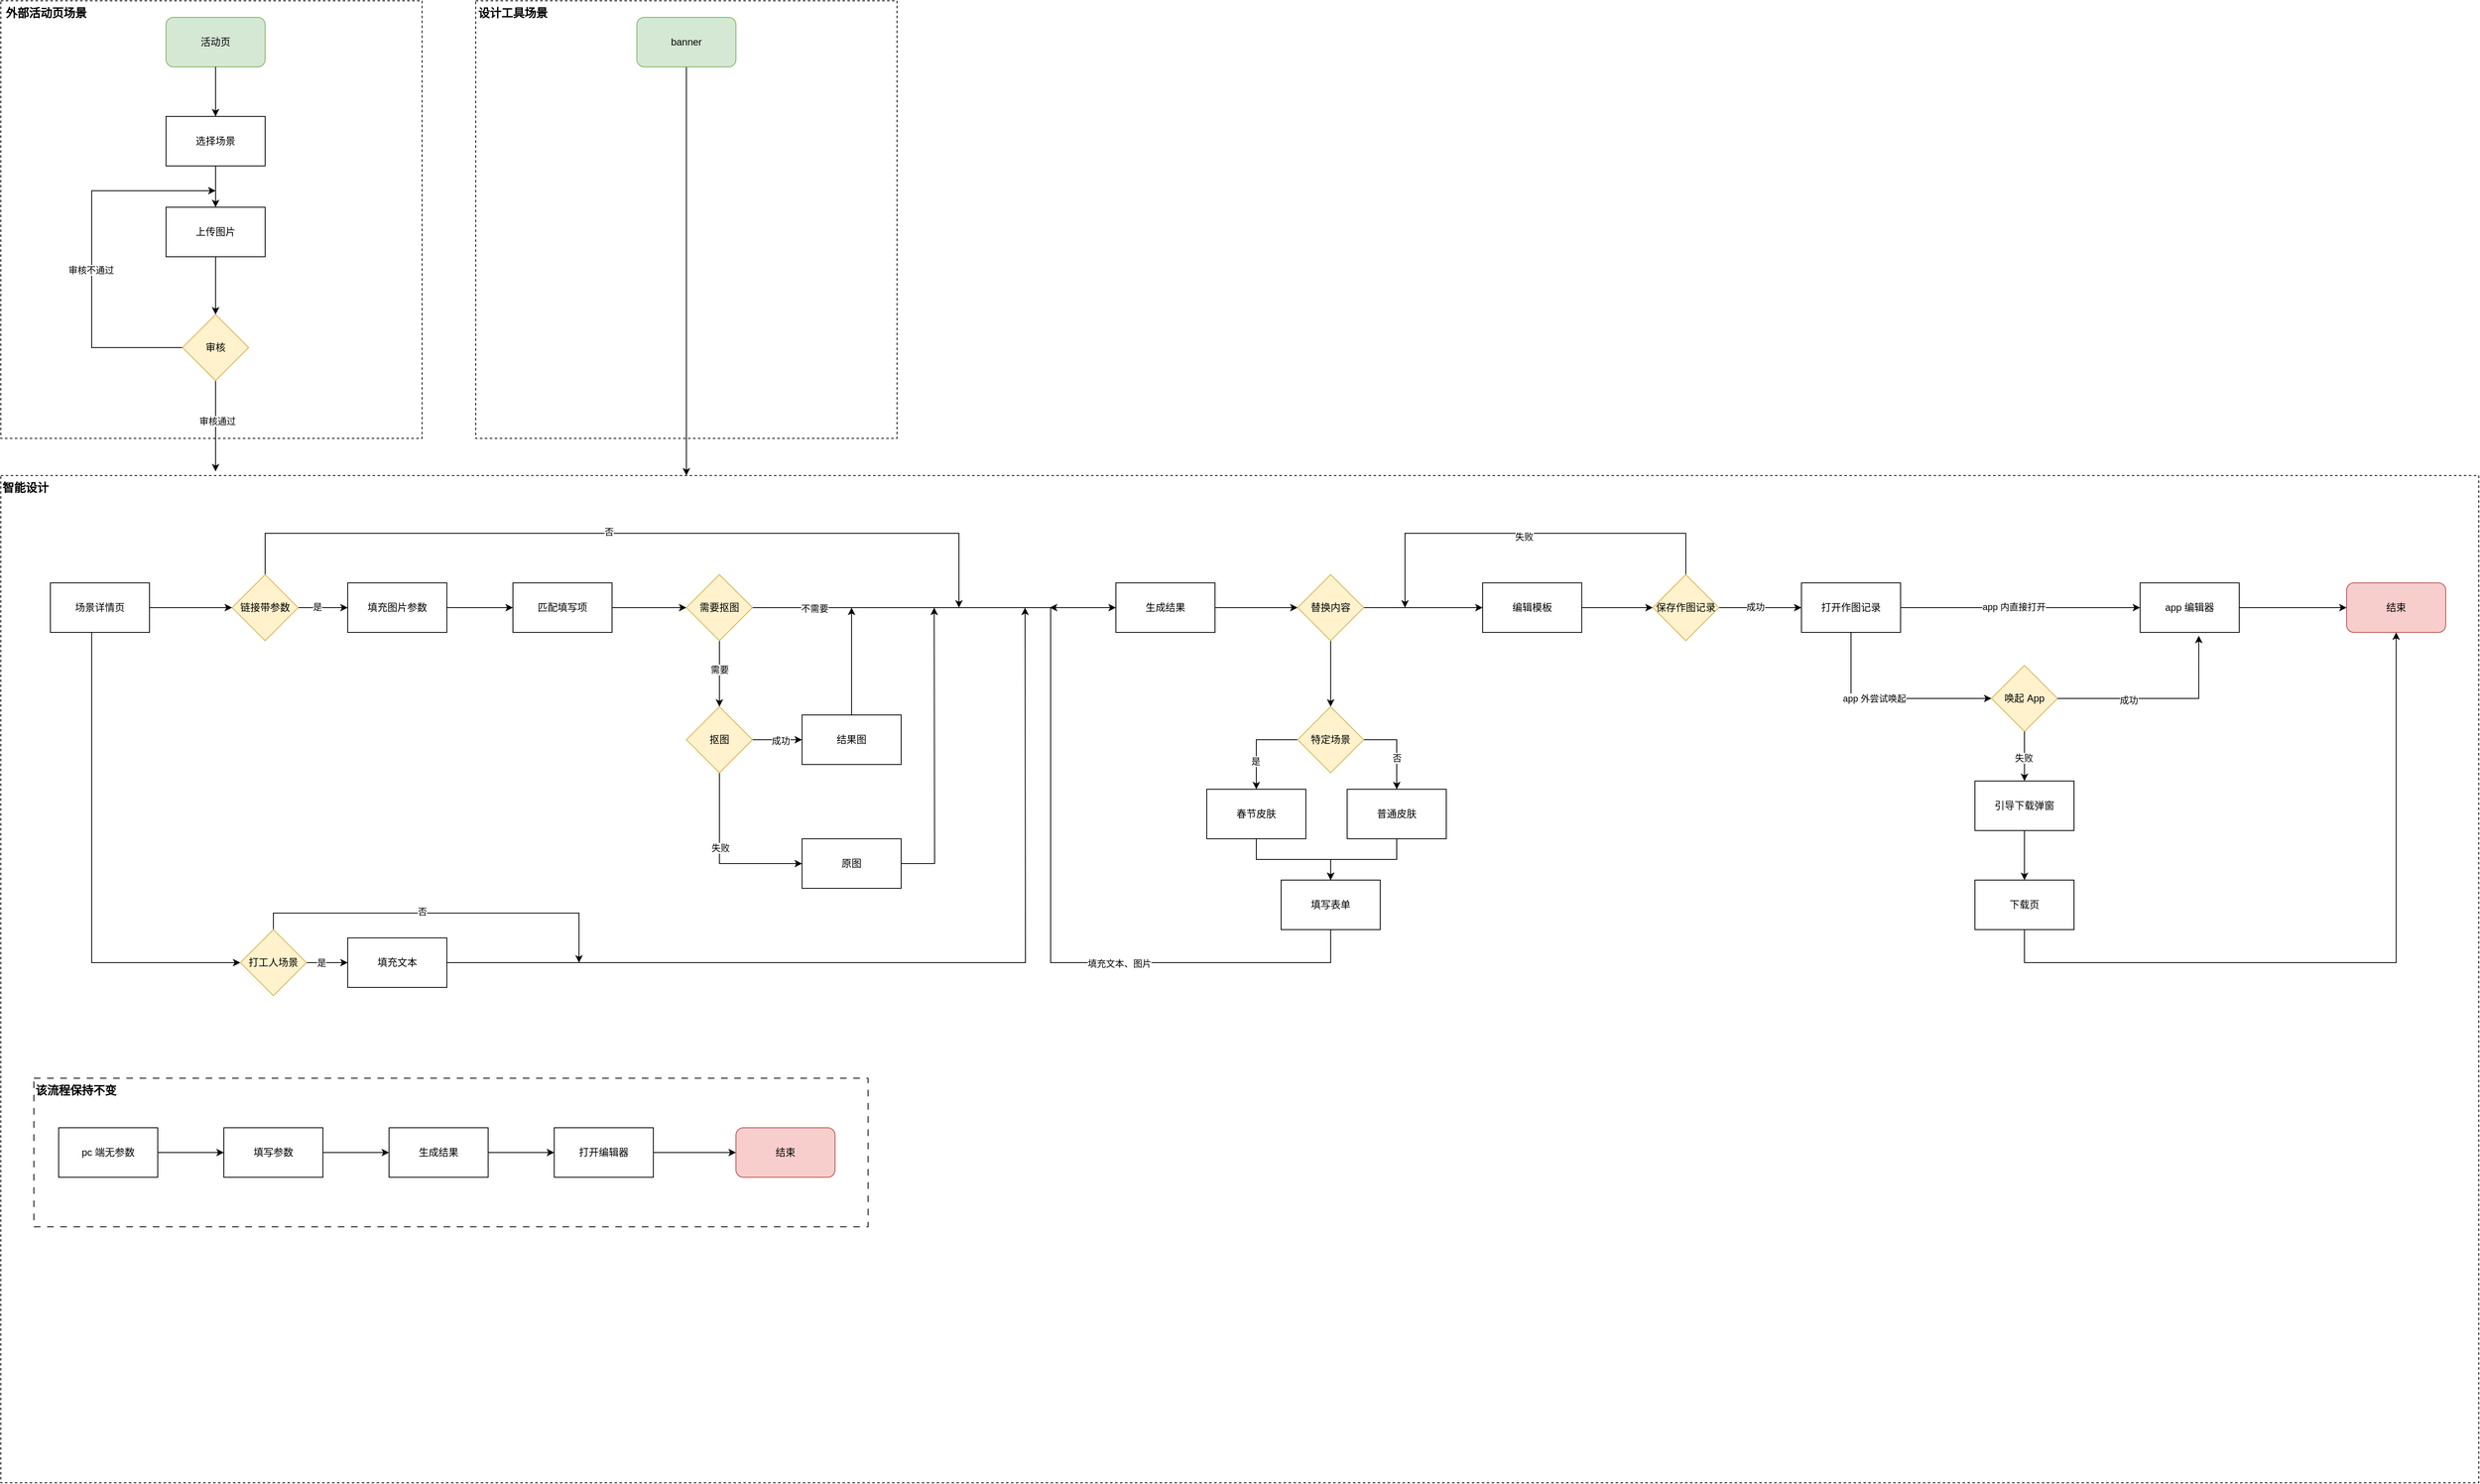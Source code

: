 <mxfile version="22.1.18" type="github">
  <diagram name="第 1 页" id="ZnNpxRHEwUdS5ODnLH7T">
    <mxGraphModel dx="3074" dy="1854" grid="1" gridSize="10" guides="1" tooltips="1" connect="1" arrows="1" fold="1" page="1" pageScale="1" pageWidth="1169" pageHeight="827" math="0" shadow="0">
      <root>
        <mxCell id="0" />
        <mxCell id="1" parent="0" />
        <mxCell id="-m0TWuSJzz9cbULBEKxm-22" value="" style="group;dashed=1;container=0;fillColor=default;strokeColor=default;" parent="1" vertex="1" connectable="0">
          <mxGeometry x="415" y="-55" width="510" height="530" as="geometry" />
        </mxCell>
        <mxCell id="-m0TWuSJzz9cbULBEKxm-15" value="" style="rounded=0;whiteSpace=wrap;html=1;dashed=1;" parent="1" vertex="1">
          <mxGeometry x="-160" y="520" width="3000" height="1220" as="geometry" />
        </mxCell>
        <mxCell id="-m0TWuSJzz9cbULBEKxm-17" value="智能设计" style="text;html=1;strokeColor=none;fillColor=none;align=center;verticalAlign=middle;whiteSpace=wrap;rounded=0;fontStyle=1;fontSize=14;" parent="1" vertex="1">
          <mxGeometry x="-160" y="520" width="60" height="30" as="geometry" />
        </mxCell>
        <mxCell id="-m0TWuSJzz9cbULBEKxm-27" value="" style="edgeStyle=orthogonalEdgeStyle;rounded=0;orthogonalLoop=1;jettySize=auto;html=1;" parent="1" source="-m0TWuSJzz9cbULBEKxm-23" target="-m0TWuSJzz9cbULBEKxm-26" edge="1">
          <mxGeometry relative="1" as="geometry" />
        </mxCell>
        <mxCell id="-m0TWuSJzz9cbULBEKxm-55" value="" style="edgeStyle=orthogonalEdgeStyle;rounded=0;orthogonalLoop=1;jettySize=auto;html=1;" parent="1" source="-m0TWuSJzz9cbULBEKxm-23" target="-m0TWuSJzz9cbULBEKxm-54" edge="1">
          <mxGeometry relative="1" as="geometry">
            <Array as="points">
              <mxPoint x="-50" y="1110" />
            </Array>
          </mxGeometry>
        </mxCell>
        <mxCell id="-m0TWuSJzz9cbULBEKxm-23" value="场景详情页" style="rounded=0;whiteSpace=wrap;html=1;" parent="1" vertex="1">
          <mxGeometry x="-100" y="650" width="120" height="60" as="geometry" />
        </mxCell>
        <mxCell id="-m0TWuSJzz9cbULBEKxm-30" value="" style="edgeStyle=orthogonalEdgeStyle;rounded=0;orthogonalLoop=1;jettySize=auto;html=1;" parent="1" source="-m0TWuSJzz9cbULBEKxm-26" target="-m0TWuSJzz9cbULBEKxm-29" edge="1">
          <mxGeometry relative="1" as="geometry" />
        </mxCell>
        <mxCell id="J_wIRonpI3oPX-V9wtXN-3" value="是" style="edgeLabel;html=1;align=center;verticalAlign=middle;resizable=0;points=[];" vertex="1" connectable="0" parent="-m0TWuSJzz9cbULBEKxm-30">
          <mxGeometry x="-0.233" y="1" relative="1" as="geometry">
            <mxPoint as="offset" />
          </mxGeometry>
        </mxCell>
        <mxCell id="J_wIRonpI3oPX-V9wtXN-5" style="edgeStyle=orthogonalEdgeStyle;rounded=0;orthogonalLoop=1;jettySize=auto;html=1;exitX=0.5;exitY=0;exitDx=0;exitDy=0;" edge="1" parent="1" source="-m0TWuSJzz9cbULBEKxm-26">
          <mxGeometry relative="1" as="geometry">
            <mxPoint x="1000" y="680" as="targetPoint" />
            <Array as="points">
              <mxPoint x="160" y="590" />
              <mxPoint x="1000" y="590" />
            </Array>
          </mxGeometry>
        </mxCell>
        <mxCell id="J_wIRonpI3oPX-V9wtXN-6" value="否" style="edgeLabel;html=1;align=center;verticalAlign=middle;resizable=0;points=[];" vertex="1" connectable="0" parent="J_wIRonpI3oPX-V9wtXN-5">
          <mxGeometry x="-0.049" y="2" relative="1" as="geometry">
            <mxPoint as="offset" />
          </mxGeometry>
        </mxCell>
        <mxCell id="-m0TWuSJzz9cbULBEKxm-26" value="链接带参数" style="rhombus;whiteSpace=wrap;html=1;rounded=0;fillColor=#fff2cc;strokeColor=#d6b656;" parent="1" vertex="1">
          <mxGeometry x="120" y="640" width="80" height="80" as="geometry" />
        </mxCell>
        <mxCell id="-m0TWuSJzz9cbULBEKxm-32" value="" style="edgeStyle=orthogonalEdgeStyle;rounded=0;orthogonalLoop=1;jettySize=auto;html=1;" parent="1" source="-m0TWuSJzz9cbULBEKxm-29" target="-m0TWuSJzz9cbULBEKxm-31" edge="1">
          <mxGeometry relative="1" as="geometry" />
        </mxCell>
        <mxCell id="-m0TWuSJzz9cbULBEKxm-29" value="填充图片参数" style="whiteSpace=wrap;html=1;rounded=0;" parent="1" vertex="1">
          <mxGeometry x="260" y="650" width="120" height="60" as="geometry" />
        </mxCell>
        <mxCell id="-m0TWuSJzz9cbULBEKxm-36" value="" style="edgeStyle=orthogonalEdgeStyle;rounded=0;orthogonalLoop=1;jettySize=auto;html=1;" parent="1" source="-m0TWuSJzz9cbULBEKxm-31" target="-m0TWuSJzz9cbULBEKxm-35" edge="1">
          <mxGeometry relative="1" as="geometry" />
        </mxCell>
        <mxCell id="-m0TWuSJzz9cbULBEKxm-31" value="匹配填写项" style="whiteSpace=wrap;html=1;rounded=0;" parent="1" vertex="1">
          <mxGeometry x="460" y="650" width="120" height="60" as="geometry" />
        </mxCell>
        <mxCell id="-m0TWuSJzz9cbULBEKxm-38" value="" style="edgeStyle=orthogonalEdgeStyle;rounded=0;orthogonalLoop=1;jettySize=auto;html=1;" parent="1" source="-m0TWuSJzz9cbULBEKxm-35" target="-m0TWuSJzz9cbULBEKxm-37" edge="1">
          <mxGeometry relative="1" as="geometry" />
        </mxCell>
        <mxCell id="-m0TWuSJzz9cbULBEKxm-100" value="不需要" style="edgeLabel;html=1;align=center;verticalAlign=middle;resizable=0;points=[];" parent="-m0TWuSJzz9cbULBEKxm-38" vertex="1" connectable="0">
          <mxGeometry x="-0.659" y="-1" relative="1" as="geometry">
            <mxPoint as="offset" />
          </mxGeometry>
        </mxCell>
        <mxCell id="-m0TWuSJzz9cbULBEKxm-44" value="" style="edgeStyle=orthogonalEdgeStyle;rounded=0;orthogonalLoop=1;jettySize=auto;html=1;" parent="1" source="-m0TWuSJzz9cbULBEKxm-35" target="-m0TWuSJzz9cbULBEKxm-43" edge="1">
          <mxGeometry relative="1" as="geometry" />
        </mxCell>
        <mxCell id="-m0TWuSJzz9cbULBEKxm-101" value="需要" style="edgeLabel;html=1;align=center;verticalAlign=middle;resizable=0;points=[];" parent="-m0TWuSJzz9cbULBEKxm-44" vertex="1" connectable="0">
          <mxGeometry x="-0.125" relative="1" as="geometry">
            <mxPoint as="offset" />
          </mxGeometry>
        </mxCell>
        <mxCell id="-m0TWuSJzz9cbULBEKxm-35" value="需要抠图" style="rhombus;whiteSpace=wrap;html=1;rounded=0;fillColor=#fff2cc;strokeColor=#d6b656;" parent="1" vertex="1">
          <mxGeometry x="670" y="640" width="80" height="80" as="geometry" />
        </mxCell>
        <mxCell id="-m0TWuSJzz9cbULBEKxm-40" value="" style="edgeStyle=orthogonalEdgeStyle;rounded=0;orthogonalLoop=1;jettySize=auto;html=1;" parent="1" source="-m0TWuSJzz9cbULBEKxm-37" target="-m0TWuSJzz9cbULBEKxm-39" edge="1">
          <mxGeometry relative="1" as="geometry" />
        </mxCell>
        <mxCell id="-m0TWuSJzz9cbULBEKxm-37" value="生成结果" style="whiteSpace=wrap;html=1;rounded=0;" parent="1" vertex="1">
          <mxGeometry x="1190" y="650" width="120" height="60" as="geometry" />
        </mxCell>
        <mxCell id="-m0TWuSJzz9cbULBEKxm-87" value="" style="edgeStyle=orthogonalEdgeStyle;rounded=0;orthogonalLoop=1;jettySize=auto;html=1;" parent="1" source="-m0TWuSJzz9cbULBEKxm-39" target="-m0TWuSJzz9cbULBEKxm-86" edge="1">
          <mxGeometry relative="1" as="geometry" />
        </mxCell>
        <mxCell id="-m0TWuSJzz9cbULBEKxm-104" value="" style="edgeStyle=orthogonalEdgeStyle;rounded=0;orthogonalLoop=1;jettySize=auto;html=1;" parent="1" source="-m0TWuSJzz9cbULBEKxm-39" target="-m0TWuSJzz9cbULBEKxm-103" edge="1">
          <mxGeometry relative="1" as="geometry" />
        </mxCell>
        <mxCell id="-m0TWuSJzz9cbULBEKxm-39" value="替换内容" style="rhombus;whiteSpace=wrap;html=1;rounded=0;fillColor=#fff2cc;strokeColor=#d6b656;" parent="1" vertex="1">
          <mxGeometry x="1410" y="640" width="80" height="80" as="geometry" />
        </mxCell>
        <mxCell id="-m0TWuSJzz9cbULBEKxm-46" value="" style="edgeStyle=orthogonalEdgeStyle;rounded=0;orthogonalLoop=1;jettySize=auto;html=1;" parent="1" source="-m0TWuSJzz9cbULBEKxm-43" target="-m0TWuSJzz9cbULBEKxm-45" edge="1">
          <mxGeometry relative="1" as="geometry" />
        </mxCell>
        <mxCell id="-m0TWuSJzz9cbULBEKxm-50" value="成功" style="edgeLabel;html=1;align=center;verticalAlign=middle;resizable=0;points=[];" parent="-m0TWuSJzz9cbULBEKxm-46" vertex="1" connectable="0">
          <mxGeometry x="0.133" y="-1" relative="1" as="geometry">
            <mxPoint as="offset" />
          </mxGeometry>
        </mxCell>
        <mxCell id="-m0TWuSJzz9cbULBEKxm-48" value="" style="edgeStyle=orthogonalEdgeStyle;rounded=0;orthogonalLoop=1;jettySize=auto;html=1;" parent="1" source="-m0TWuSJzz9cbULBEKxm-43" target="-m0TWuSJzz9cbULBEKxm-47" edge="1">
          <mxGeometry relative="1" as="geometry">
            <Array as="points">
              <mxPoint x="710" y="990" />
            </Array>
          </mxGeometry>
        </mxCell>
        <mxCell id="-m0TWuSJzz9cbULBEKxm-53" value="失败" style="edgeLabel;html=1;align=center;verticalAlign=middle;resizable=0;points=[];" parent="-m0TWuSJzz9cbULBEKxm-48" vertex="1" connectable="0">
          <mxGeometry x="-0.133" y="1" relative="1" as="geometry">
            <mxPoint as="offset" />
          </mxGeometry>
        </mxCell>
        <mxCell id="-m0TWuSJzz9cbULBEKxm-43" value="抠图" style="rhombus;whiteSpace=wrap;html=1;rounded=0;fillColor=#fff2cc;strokeColor=#d6b656;" parent="1" vertex="1">
          <mxGeometry x="670" y="800" width="80" height="80" as="geometry" />
        </mxCell>
        <mxCell id="-m0TWuSJzz9cbULBEKxm-49" style="edgeStyle=orthogonalEdgeStyle;rounded=0;orthogonalLoop=1;jettySize=auto;html=1;exitX=0.5;exitY=0;exitDx=0;exitDy=0;" parent="1" source="-m0TWuSJzz9cbULBEKxm-45" edge="1">
          <mxGeometry relative="1" as="geometry">
            <mxPoint x="870" y="680" as="targetPoint" />
          </mxGeometry>
        </mxCell>
        <mxCell id="-m0TWuSJzz9cbULBEKxm-45" value="结果图" style="whiteSpace=wrap;html=1;rounded=0;" parent="1" vertex="1">
          <mxGeometry x="810" y="810" width="120" height="60" as="geometry" />
        </mxCell>
        <mxCell id="-m0TWuSJzz9cbULBEKxm-52" style="edgeStyle=orthogonalEdgeStyle;rounded=0;orthogonalLoop=1;jettySize=auto;html=1;exitX=1;exitY=0.5;exitDx=0;exitDy=0;" parent="1" source="-m0TWuSJzz9cbULBEKxm-47" edge="1">
          <mxGeometry relative="1" as="geometry">
            <mxPoint x="970" y="680" as="targetPoint" />
          </mxGeometry>
        </mxCell>
        <mxCell id="-m0TWuSJzz9cbULBEKxm-47" value="原图" style="whiteSpace=wrap;html=1;rounded=0;" parent="1" vertex="1">
          <mxGeometry x="810" y="960" width="120" height="60" as="geometry" />
        </mxCell>
        <mxCell id="-m0TWuSJzz9cbULBEKxm-57" value="" style="edgeStyle=orthogonalEdgeStyle;rounded=0;orthogonalLoop=1;jettySize=auto;html=1;" parent="1" source="-m0TWuSJzz9cbULBEKxm-54" target="-m0TWuSJzz9cbULBEKxm-56" edge="1">
          <mxGeometry relative="1" as="geometry" />
        </mxCell>
        <mxCell id="J_wIRonpI3oPX-V9wtXN-7" value="是" style="edgeLabel;html=1;align=center;verticalAlign=middle;resizable=0;points=[];" vertex="1" connectable="0" parent="-m0TWuSJzz9cbULBEKxm-57">
          <mxGeometry x="-0.28" relative="1" as="geometry">
            <mxPoint as="offset" />
          </mxGeometry>
        </mxCell>
        <mxCell id="J_wIRonpI3oPX-V9wtXN-8" style="edgeStyle=orthogonalEdgeStyle;rounded=0;orthogonalLoop=1;jettySize=auto;html=1;exitX=0.5;exitY=0;exitDx=0;exitDy=0;" edge="1" parent="1" source="-m0TWuSJzz9cbULBEKxm-54">
          <mxGeometry relative="1" as="geometry">
            <mxPoint x="540" y="1110" as="targetPoint" />
            <Array as="points">
              <mxPoint x="170" y="1050" />
              <mxPoint x="540" y="1050" />
            </Array>
          </mxGeometry>
        </mxCell>
        <mxCell id="J_wIRonpI3oPX-V9wtXN-9" value="否" style="edgeLabel;html=1;align=center;verticalAlign=middle;resizable=0;points=[];" vertex="1" connectable="0" parent="J_wIRonpI3oPX-V9wtXN-8">
          <mxGeometry x="-0.111" y="2" relative="1" as="geometry">
            <mxPoint as="offset" />
          </mxGeometry>
        </mxCell>
        <mxCell id="-m0TWuSJzz9cbULBEKxm-54" value="打工人场景" style="rhombus;whiteSpace=wrap;html=1;rounded=0;fillColor=#fff2cc;strokeColor=#d6b656;" parent="1" vertex="1">
          <mxGeometry x="130" y="1070" width="80" height="80" as="geometry" />
        </mxCell>
        <mxCell id="-m0TWuSJzz9cbULBEKxm-58" style="edgeStyle=orthogonalEdgeStyle;rounded=0;orthogonalLoop=1;jettySize=auto;html=1;exitX=1;exitY=0.5;exitDx=0;exitDy=0;" parent="1" source="-m0TWuSJzz9cbULBEKxm-56" edge="1">
          <mxGeometry relative="1" as="geometry">
            <mxPoint x="1080" y="680" as="targetPoint" />
          </mxGeometry>
        </mxCell>
        <mxCell id="-m0TWuSJzz9cbULBEKxm-56" value="填充文本" style="whiteSpace=wrap;html=1;rounded=0;" parent="1" vertex="1">
          <mxGeometry x="260" y="1080" width="120" height="60" as="geometry" />
        </mxCell>
        <mxCell id="-m0TWuSJzz9cbULBEKxm-91" style="edgeStyle=orthogonalEdgeStyle;rounded=0;orthogonalLoop=1;jettySize=auto;html=1;exitX=0;exitY=0.5;exitDx=0;exitDy=0;" parent="1" source="-m0TWuSJzz9cbULBEKxm-86" target="-m0TWuSJzz9cbULBEKxm-88" edge="1">
          <mxGeometry relative="1" as="geometry" />
        </mxCell>
        <mxCell id="-m0TWuSJzz9cbULBEKxm-92" value="是" style="edgeLabel;html=1;align=center;verticalAlign=middle;resizable=0;points=[];" parent="-m0TWuSJzz9cbULBEKxm-91" vertex="1" connectable="0">
          <mxGeometry x="0.382" y="-1" relative="1" as="geometry">
            <mxPoint as="offset" />
          </mxGeometry>
        </mxCell>
        <mxCell id="-m0TWuSJzz9cbULBEKxm-93" style="edgeStyle=orthogonalEdgeStyle;rounded=0;orthogonalLoop=1;jettySize=auto;html=1;exitX=1;exitY=0.5;exitDx=0;exitDy=0;entryX=0.5;entryY=0;entryDx=0;entryDy=0;" parent="1" source="-m0TWuSJzz9cbULBEKxm-86" target="-m0TWuSJzz9cbULBEKxm-90" edge="1">
          <mxGeometry relative="1" as="geometry" />
        </mxCell>
        <mxCell id="-m0TWuSJzz9cbULBEKxm-94" value="否" style="edgeLabel;html=1;align=center;verticalAlign=middle;resizable=0;points=[];" parent="-m0TWuSJzz9cbULBEKxm-93" vertex="1" connectable="0">
          <mxGeometry x="0.24" relative="1" as="geometry">
            <mxPoint as="offset" />
          </mxGeometry>
        </mxCell>
        <mxCell id="-m0TWuSJzz9cbULBEKxm-86" value="特定场景" style="rhombus;whiteSpace=wrap;html=1;fillColor=#fff2cc;strokeColor=#d6b656;rounded=0;" parent="1" vertex="1">
          <mxGeometry x="1410" y="800" width="80" height="80" as="geometry" />
        </mxCell>
        <mxCell id="-m0TWuSJzz9cbULBEKxm-96" style="edgeStyle=orthogonalEdgeStyle;rounded=0;orthogonalLoop=1;jettySize=auto;html=1;exitX=0.5;exitY=1;exitDx=0;exitDy=0;entryX=0.5;entryY=0;entryDx=0;entryDy=0;" parent="1" source="-m0TWuSJzz9cbULBEKxm-88" target="-m0TWuSJzz9cbULBEKxm-95" edge="1">
          <mxGeometry relative="1" as="geometry" />
        </mxCell>
        <mxCell id="-m0TWuSJzz9cbULBEKxm-88" value="春节皮肤" style="rounded=0;whiteSpace=wrap;html=1;" parent="1" vertex="1">
          <mxGeometry x="1300" y="900" width="120" height="60" as="geometry" />
        </mxCell>
        <mxCell id="-m0TWuSJzz9cbULBEKxm-97" style="edgeStyle=orthogonalEdgeStyle;rounded=0;orthogonalLoop=1;jettySize=auto;html=1;exitX=0.5;exitY=1;exitDx=0;exitDy=0;entryX=0.5;entryY=0;entryDx=0;entryDy=0;" parent="1" source="-m0TWuSJzz9cbULBEKxm-90" target="-m0TWuSJzz9cbULBEKxm-95" edge="1">
          <mxGeometry relative="1" as="geometry" />
        </mxCell>
        <mxCell id="-m0TWuSJzz9cbULBEKxm-90" value="普通皮肤" style="rounded=0;whiteSpace=wrap;html=1;" parent="1" vertex="1">
          <mxGeometry x="1470" y="900" width="120" height="60" as="geometry" />
        </mxCell>
        <mxCell id="-m0TWuSJzz9cbULBEKxm-98" style="edgeStyle=orthogonalEdgeStyle;rounded=0;orthogonalLoop=1;jettySize=auto;html=1;exitX=0.5;exitY=1;exitDx=0;exitDy=0;" parent="1" source="-m0TWuSJzz9cbULBEKxm-95" edge="1">
          <mxGeometry relative="1" as="geometry">
            <mxPoint x="1110" y="680" as="targetPoint" />
            <Array as="points">
              <mxPoint x="1450" y="1110" />
              <mxPoint x="1111" y="1110" />
            </Array>
          </mxGeometry>
        </mxCell>
        <mxCell id="-m0TWuSJzz9cbULBEKxm-99" value="填充文本、图片" style="edgeLabel;html=1;align=center;verticalAlign=middle;resizable=0;points=[];" parent="-m0TWuSJzz9cbULBEKxm-98" vertex="1" connectable="0">
          <mxGeometry x="-0.268" y="1" relative="1" as="geometry">
            <mxPoint as="offset" />
          </mxGeometry>
        </mxCell>
        <mxCell id="-m0TWuSJzz9cbULBEKxm-95" value="填写表单" style="rounded=0;whiteSpace=wrap;html=1;" parent="1" vertex="1">
          <mxGeometry x="1390" y="1010" width="120" height="60" as="geometry" />
        </mxCell>
        <mxCell id="-m0TWuSJzz9cbULBEKxm-102" value="" style="group" parent="1" vertex="1" connectable="0">
          <mxGeometry x="2020" y="650" width="780" height="460" as="geometry" />
        </mxCell>
        <mxCell id="-m0TWuSJzz9cbULBEKxm-64" value="app 编辑器" style="rounded=0;whiteSpace=wrap;html=1;" parent="-m0TWuSJzz9cbULBEKxm-102" vertex="1">
          <mxGeometry x="410" width="120" height="60" as="geometry" />
        </mxCell>
        <mxCell id="-m0TWuSJzz9cbULBEKxm-65" value="结束" style="rounded=1;whiteSpace=wrap;html=1;fillColor=#f8cecc;strokeColor=#b85450;" parent="-m0TWuSJzz9cbULBEKxm-102" vertex="1">
          <mxGeometry x="660" width="120" height="60" as="geometry" />
        </mxCell>
        <mxCell id="-m0TWuSJzz9cbULBEKxm-67" style="edgeStyle=orthogonalEdgeStyle;rounded=0;orthogonalLoop=1;jettySize=auto;html=1;exitX=1;exitY=0.5;exitDx=0;exitDy=0;" parent="-m0TWuSJzz9cbULBEKxm-102" source="-m0TWuSJzz9cbULBEKxm-64" target="-m0TWuSJzz9cbULBEKxm-65" edge="1">
          <mxGeometry relative="1" as="geometry" />
        </mxCell>
        <mxCell id="-m0TWuSJzz9cbULBEKxm-69" style="edgeStyle=orthogonalEdgeStyle;rounded=0;orthogonalLoop=1;jettySize=auto;html=1;exitX=1;exitY=0.5;exitDx=0;exitDy=0;entryX=0;entryY=0.5;entryDx=0;entryDy=0;" parent="-m0TWuSJzz9cbULBEKxm-102" source="-m0TWuSJzz9cbULBEKxm-68" target="-m0TWuSJzz9cbULBEKxm-64" edge="1">
          <mxGeometry relative="1" as="geometry" />
        </mxCell>
        <mxCell id="-m0TWuSJzz9cbULBEKxm-70" value="app 内直接打开" style="edgeLabel;html=1;align=center;verticalAlign=middle;resizable=0;points=[];" parent="-m0TWuSJzz9cbULBEKxm-69" vertex="1" connectable="0">
          <mxGeometry x="-0.054" y="1" relative="1" as="geometry">
            <mxPoint as="offset" />
          </mxGeometry>
        </mxCell>
        <mxCell id="-m0TWuSJzz9cbULBEKxm-68" value="打开作图记录" style="rounded=0;whiteSpace=wrap;html=1;" parent="-m0TWuSJzz9cbULBEKxm-102" vertex="1">
          <mxGeometry width="120" height="60" as="geometry" />
        </mxCell>
        <mxCell id="-m0TWuSJzz9cbULBEKxm-72" value="唤起 App" style="rhombus;whiteSpace=wrap;html=1;rounded=0;fillColor=#fff2cc;strokeColor=#d6b656;" parent="-m0TWuSJzz9cbULBEKxm-102" vertex="1">
          <mxGeometry x="230" y="100" width="80" height="80" as="geometry" />
        </mxCell>
        <mxCell id="-m0TWuSJzz9cbULBEKxm-79" style="edgeStyle=orthogonalEdgeStyle;rounded=0;orthogonalLoop=1;jettySize=auto;html=1;exitX=0.5;exitY=1;exitDx=0;exitDy=0;entryX=0;entryY=0.5;entryDx=0;entryDy=0;" parent="-m0TWuSJzz9cbULBEKxm-102" source="-m0TWuSJzz9cbULBEKxm-68" target="-m0TWuSJzz9cbULBEKxm-72" edge="1">
          <mxGeometry relative="1" as="geometry" />
        </mxCell>
        <mxCell id="-m0TWuSJzz9cbULBEKxm-80" value="app 外尝试唤起" style="edgeLabel;html=1;align=center;verticalAlign=middle;resizable=0;points=[];" parent="-m0TWuSJzz9cbULBEKxm-79" vertex="1" connectable="0">
          <mxGeometry x="-0.136" relative="1" as="geometry">
            <mxPoint as="offset" />
          </mxGeometry>
        </mxCell>
        <mxCell id="-m0TWuSJzz9cbULBEKxm-74" style="edgeStyle=orthogonalEdgeStyle;rounded=0;orthogonalLoop=1;jettySize=auto;html=1;exitX=1;exitY=0.5;exitDx=0;exitDy=0;entryX=0.592;entryY=1.067;entryDx=0;entryDy=0;entryPerimeter=0;" parent="-m0TWuSJzz9cbULBEKxm-102" source="-m0TWuSJzz9cbULBEKxm-72" target="-m0TWuSJzz9cbULBEKxm-64" edge="1">
          <mxGeometry relative="1" as="geometry" />
        </mxCell>
        <mxCell id="-m0TWuSJzz9cbULBEKxm-75" value="成功" style="edgeLabel;html=1;align=center;verticalAlign=middle;resizable=0;points=[];" parent="-m0TWuSJzz9cbULBEKxm-74" vertex="1" connectable="0">
          <mxGeometry x="-0.304" y="-2" relative="1" as="geometry">
            <mxPoint as="offset" />
          </mxGeometry>
        </mxCell>
        <mxCell id="-m0TWuSJzz9cbULBEKxm-76" value="引导下载弹窗" style="rounded=0;whiteSpace=wrap;html=1;" parent="-m0TWuSJzz9cbULBEKxm-102" vertex="1">
          <mxGeometry x="210" y="240" width="120" height="60" as="geometry" />
        </mxCell>
        <mxCell id="-m0TWuSJzz9cbULBEKxm-77" style="edgeStyle=orthogonalEdgeStyle;rounded=0;orthogonalLoop=1;jettySize=auto;html=1;exitX=0.5;exitY=1;exitDx=0;exitDy=0;entryX=0.5;entryY=0;entryDx=0;entryDy=0;" parent="-m0TWuSJzz9cbULBEKxm-102" source="-m0TWuSJzz9cbULBEKxm-72" target="-m0TWuSJzz9cbULBEKxm-76" edge="1">
          <mxGeometry relative="1" as="geometry" />
        </mxCell>
        <mxCell id="-m0TWuSJzz9cbULBEKxm-81" value="失败" style="edgeLabel;html=1;align=center;verticalAlign=middle;resizable=0;points=[];" parent="-m0TWuSJzz9cbULBEKxm-77" vertex="1" connectable="0">
          <mxGeometry x="0.067" y="-1" relative="1" as="geometry">
            <mxPoint as="offset" />
          </mxGeometry>
        </mxCell>
        <mxCell id="-m0TWuSJzz9cbULBEKxm-85" style="edgeStyle=orthogonalEdgeStyle;rounded=0;orthogonalLoop=1;jettySize=auto;html=1;exitX=0.5;exitY=1;exitDx=0;exitDy=0;entryX=0.5;entryY=1;entryDx=0;entryDy=0;" parent="-m0TWuSJzz9cbULBEKxm-102" source="-m0TWuSJzz9cbULBEKxm-83" target="-m0TWuSJzz9cbULBEKxm-65" edge="1">
          <mxGeometry relative="1" as="geometry">
            <Array as="points">
              <mxPoint x="270" y="460" />
              <mxPoint x="720" y="460" />
            </Array>
          </mxGeometry>
        </mxCell>
        <mxCell id="-m0TWuSJzz9cbULBEKxm-83" value="下载页" style="whiteSpace=wrap;html=1;rounded=0;" parent="-m0TWuSJzz9cbULBEKxm-102" vertex="1">
          <mxGeometry x="210" y="360" width="120" height="60" as="geometry" />
        </mxCell>
        <mxCell id="-m0TWuSJzz9cbULBEKxm-84" value="" style="edgeStyle=orthogonalEdgeStyle;rounded=0;orthogonalLoop=1;jettySize=auto;html=1;" parent="-m0TWuSJzz9cbULBEKxm-102" source="-m0TWuSJzz9cbULBEKxm-76" target="-m0TWuSJzz9cbULBEKxm-83" edge="1">
          <mxGeometry relative="1" as="geometry" />
        </mxCell>
        <mxCell id="-m0TWuSJzz9cbULBEKxm-108" value="" style="edgeStyle=orthogonalEdgeStyle;rounded=0;orthogonalLoop=1;jettySize=auto;html=1;" parent="1" source="-m0TWuSJzz9cbULBEKxm-103" target="-m0TWuSJzz9cbULBEKxm-107" edge="1">
          <mxGeometry relative="1" as="geometry" />
        </mxCell>
        <mxCell id="-m0TWuSJzz9cbULBEKxm-103" value="编辑模板" style="whiteSpace=wrap;html=1;rounded=0;" parent="1" vertex="1">
          <mxGeometry x="1634" y="650" width="120" height="60" as="geometry" />
        </mxCell>
        <mxCell id="-m0TWuSJzz9cbULBEKxm-109" style="edgeStyle=orthogonalEdgeStyle;rounded=0;orthogonalLoop=1;jettySize=auto;html=1;exitX=1;exitY=0.5;exitDx=0;exitDy=0;" parent="1" source="-m0TWuSJzz9cbULBEKxm-107" target="-m0TWuSJzz9cbULBEKxm-68" edge="1">
          <mxGeometry relative="1" as="geometry" />
        </mxCell>
        <mxCell id="-m0TWuSJzz9cbULBEKxm-110" value="成功" style="edgeLabel;html=1;align=center;verticalAlign=middle;resizable=0;points=[];" parent="-m0TWuSJzz9cbULBEKxm-109" vertex="1" connectable="0">
          <mxGeometry x="-0.127" y="1" relative="1" as="geometry">
            <mxPoint as="offset" />
          </mxGeometry>
        </mxCell>
        <mxCell id="-m0TWuSJzz9cbULBEKxm-111" style="edgeStyle=orthogonalEdgeStyle;rounded=0;orthogonalLoop=1;jettySize=auto;html=1;exitX=0.5;exitY=0;exitDx=0;exitDy=0;" parent="1" source="-m0TWuSJzz9cbULBEKxm-107" edge="1">
          <mxGeometry relative="1" as="geometry">
            <mxPoint x="1540" y="680" as="targetPoint" />
            <Array as="points">
              <mxPoint x="1880" y="590" />
              <mxPoint x="1540" y="590" />
            </Array>
          </mxGeometry>
        </mxCell>
        <mxCell id="-m0TWuSJzz9cbULBEKxm-112" value="失败" style="edgeLabel;html=1;align=center;verticalAlign=middle;resizable=0;points=[];" parent="-m0TWuSJzz9cbULBEKxm-111" vertex="1" connectable="0">
          <mxGeometry x="0.025" y="4" relative="1" as="geometry">
            <mxPoint as="offset" />
          </mxGeometry>
        </mxCell>
        <mxCell id="-m0TWuSJzz9cbULBEKxm-107" value="保存作图记录" style="rhombus;whiteSpace=wrap;html=1;rounded=0;fillColor=#fff2cc;strokeColor=#d6b656;" parent="1" vertex="1">
          <mxGeometry x="1840" y="640" width="80" height="80" as="geometry" />
        </mxCell>
        <mxCell id="-m0TWuSJzz9cbULBEKxm-122" value="" style="rounded=0;whiteSpace=wrap;html=1;dashed=1;dashPattern=8 8;" parent="1" vertex="1">
          <mxGeometry x="-120" y="1250" width="1010" height="180" as="geometry" />
        </mxCell>
        <mxCell id="-m0TWuSJzz9cbULBEKxm-115" value="" style="edgeStyle=orthogonalEdgeStyle;rounded=0;orthogonalLoop=1;jettySize=auto;html=1;" parent="1" source="-m0TWuSJzz9cbULBEKxm-113" target="-m0TWuSJzz9cbULBEKxm-114" edge="1">
          <mxGeometry relative="1" as="geometry" />
        </mxCell>
        <mxCell id="-m0TWuSJzz9cbULBEKxm-113" value="pc 端无参数" style="rounded=0;whiteSpace=wrap;html=1;" parent="1" vertex="1">
          <mxGeometry x="-90" y="1310" width="120" height="60" as="geometry" />
        </mxCell>
        <mxCell id="-m0TWuSJzz9cbULBEKxm-117" value="" style="edgeStyle=orthogonalEdgeStyle;rounded=0;orthogonalLoop=1;jettySize=auto;html=1;" parent="1" source="-m0TWuSJzz9cbULBEKxm-114" target="-m0TWuSJzz9cbULBEKxm-116" edge="1">
          <mxGeometry relative="1" as="geometry" />
        </mxCell>
        <mxCell id="-m0TWuSJzz9cbULBEKxm-114" value="填写参数" style="whiteSpace=wrap;html=1;rounded=0;" parent="1" vertex="1">
          <mxGeometry x="110" y="1310" width="120" height="60" as="geometry" />
        </mxCell>
        <mxCell id="-m0TWuSJzz9cbULBEKxm-119" value="" style="edgeStyle=orthogonalEdgeStyle;rounded=0;orthogonalLoop=1;jettySize=auto;html=1;" parent="1" source="-m0TWuSJzz9cbULBEKxm-116" target="-m0TWuSJzz9cbULBEKxm-118" edge="1">
          <mxGeometry relative="1" as="geometry" />
        </mxCell>
        <mxCell id="-m0TWuSJzz9cbULBEKxm-116" value="生成结果" style="whiteSpace=wrap;html=1;rounded=0;" parent="1" vertex="1">
          <mxGeometry x="310" y="1310" width="120" height="60" as="geometry" />
        </mxCell>
        <mxCell id="-m0TWuSJzz9cbULBEKxm-121" style="edgeStyle=orthogonalEdgeStyle;rounded=0;orthogonalLoop=1;jettySize=auto;html=1;exitX=1;exitY=0.5;exitDx=0;exitDy=0;" parent="1" source="-m0TWuSJzz9cbULBEKxm-118" target="-m0TWuSJzz9cbULBEKxm-120" edge="1">
          <mxGeometry relative="1" as="geometry" />
        </mxCell>
        <mxCell id="-m0TWuSJzz9cbULBEKxm-118" value="打开编辑器" style="whiteSpace=wrap;html=1;rounded=0;" parent="1" vertex="1">
          <mxGeometry x="510" y="1310" width="120" height="60" as="geometry" />
        </mxCell>
        <mxCell id="-m0TWuSJzz9cbULBEKxm-120" value="结束" style="rounded=1;whiteSpace=wrap;html=1;fillColor=#f8cecc;strokeColor=#b85450;" parent="1" vertex="1">
          <mxGeometry x="730" y="1310" width="120" height="60" as="geometry" />
        </mxCell>
        <mxCell id="-m0TWuSJzz9cbULBEKxm-123" value="该流程保持不变" style="text;html=1;strokeColor=none;fillColor=none;align=left;verticalAlign=middle;whiteSpace=wrap;rounded=0;fontStyle=1;fontSize=14;" parent="1" vertex="1">
          <mxGeometry x="-120" y="1250" width="130" height="30" as="geometry" />
        </mxCell>
        <mxCell id="-m0TWuSJzz9cbULBEKxm-66" style="edgeStyle=orthogonalEdgeStyle;rounded=0;orthogonalLoop=1;jettySize=auto;html=1;exitX=0.5;exitY=1;exitDx=0;exitDy=0;" parent="1" source="-m0TWuSJzz9cbULBEKxm-18" edge="1">
          <mxGeometry relative="1" as="geometry">
            <mxPoint x="670" y="520" as="targetPoint" />
            <Array as="points">
              <mxPoint x="670" y="520" />
            </Array>
          </mxGeometry>
        </mxCell>
        <mxCell id="-m0TWuSJzz9cbULBEKxm-13" value="" style="rounded=0;whiteSpace=wrap;html=1;dashed=1;" parent="1" vertex="1">
          <mxGeometry x="-160" y="-55" width="510" height="530" as="geometry" />
        </mxCell>
        <mxCell id="-m0TWuSJzz9cbULBEKxm-1" value="活动页" style="rounded=1;whiteSpace=wrap;html=1;fillColor=#d5e8d4;strokeColor=#82b366;" parent="1" vertex="1">
          <mxGeometry x="40" y="-35" width="120" height="60" as="geometry" />
        </mxCell>
        <mxCell id="-m0TWuSJzz9cbULBEKxm-2" value="选择场景" style="rounded=0;whiteSpace=wrap;html=1;" parent="1" vertex="1">
          <mxGeometry x="40" y="85" width="120" height="60" as="geometry" />
        </mxCell>
        <mxCell id="-m0TWuSJzz9cbULBEKxm-8" style="edgeStyle=orthogonalEdgeStyle;rounded=0;orthogonalLoop=1;jettySize=auto;html=1;exitX=0.5;exitY=1;exitDx=0;exitDy=0;entryX=0.5;entryY=0;entryDx=0;entryDy=0;" parent="1" source="-m0TWuSJzz9cbULBEKxm-1" target="-m0TWuSJzz9cbULBEKxm-2" edge="1">
          <mxGeometry relative="1" as="geometry" />
        </mxCell>
        <mxCell id="-m0TWuSJzz9cbULBEKxm-3" value="上传图片" style="rounded=0;whiteSpace=wrap;html=1;" parent="1" vertex="1">
          <mxGeometry x="40" y="195" width="120" height="60" as="geometry" />
        </mxCell>
        <mxCell id="-m0TWuSJzz9cbULBEKxm-9" style="edgeStyle=orthogonalEdgeStyle;rounded=0;orthogonalLoop=1;jettySize=auto;html=1;exitX=0.5;exitY=1;exitDx=0;exitDy=0;" parent="1" source="-m0TWuSJzz9cbULBEKxm-2" target="-m0TWuSJzz9cbULBEKxm-3" edge="1">
          <mxGeometry relative="1" as="geometry" />
        </mxCell>
        <mxCell id="-m0TWuSJzz9cbULBEKxm-7" value="" style="edgeStyle=orthogonalEdgeStyle;rounded=0;orthogonalLoop=1;jettySize=auto;html=1;" parent="1" source="-m0TWuSJzz9cbULBEKxm-4" edge="1">
          <mxGeometry relative="1" as="geometry">
            <mxPoint x="100" y="515" as="targetPoint" />
          </mxGeometry>
        </mxCell>
        <mxCell id="-m0TWuSJzz9cbULBEKxm-10" value="审核通过" style="edgeLabel;html=1;align=center;verticalAlign=middle;resizable=0;points=[];" parent="-m0TWuSJzz9cbULBEKxm-7" vertex="1" connectable="0">
          <mxGeometry x="-0.111" y="2" relative="1" as="geometry">
            <mxPoint as="offset" />
          </mxGeometry>
        </mxCell>
        <mxCell id="-m0TWuSJzz9cbULBEKxm-11" style="edgeStyle=orthogonalEdgeStyle;rounded=0;orthogonalLoop=1;jettySize=auto;html=1;exitX=0;exitY=0.5;exitDx=0;exitDy=0;" parent="1" source="-m0TWuSJzz9cbULBEKxm-4" edge="1">
          <mxGeometry relative="1" as="geometry">
            <mxPoint x="100" y="175" as="targetPoint" />
            <Array as="points">
              <mxPoint x="-50" y="365" />
              <mxPoint x="-50" y="175" />
            </Array>
          </mxGeometry>
        </mxCell>
        <mxCell id="-m0TWuSJzz9cbULBEKxm-12" value="审核不通过" style="edgeLabel;html=1;align=center;verticalAlign=middle;resizable=0;points=[];" parent="-m0TWuSJzz9cbULBEKxm-11" vertex="1" connectable="0">
          <mxGeometry x="-0.093" y="1" relative="1" as="geometry">
            <mxPoint as="offset" />
          </mxGeometry>
        </mxCell>
        <mxCell id="-m0TWuSJzz9cbULBEKxm-4" value="审核" style="rhombus;whiteSpace=wrap;html=1;rounded=0;fillColor=#fff2cc;strokeColor=#d6b656;" parent="1" vertex="1">
          <mxGeometry x="60" y="325" width="80" height="80" as="geometry" />
        </mxCell>
        <mxCell id="-m0TWuSJzz9cbULBEKxm-5" value="" style="edgeStyle=orthogonalEdgeStyle;rounded=0;orthogonalLoop=1;jettySize=auto;html=1;" parent="1" source="-m0TWuSJzz9cbULBEKxm-3" target="-m0TWuSJzz9cbULBEKxm-4" edge="1">
          <mxGeometry relative="1" as="geometry" />
        </mxCell>
        <mxCell id="-m0TWuSJzz9cbULBEKxm-14" value="外部活动页场景" style="text;html=1;strokeColor=none;fillColor=none;align=center;verticalAlign=middle;whiteSpace=wrap;rounded=0;fontStyle=1;fontSize=14;" parent="1" vertex="1">
          <mxGeometry x="-160" y="-55" width="110" height="30" as="geometry" />
        </mxCell>
        <mxCell id="-m0TWuSJzz9cbULBEKxm-18" value="banner" style="rounded=1;whiteSpace=wrap;html=1;fillColor=#d5e8d4;strokeColor=#82b366;" parent="1" vertex="1">
          <mxGeometry x="610" y="-35" width="120" height="60" as="geometry" />
        </mxCell>
        <mxCell id="-m0TWuSJzz9cbULBEKxm-20" value="设计工具场景" style="text;html=1;strokeColor=none;fillColor=none;align=center;verticalAlign=middle;whiteSpace=wrap;rounded=0;fontStyle=1;fontSize=14;" parent="1" vertex="1">
          <mxGeometry x="415" y="-55" width="90" height="30" as="geometry" />
        </mxCell>
      </root>
    </mxGraphModel>
  </diagram>
</mxfile>

